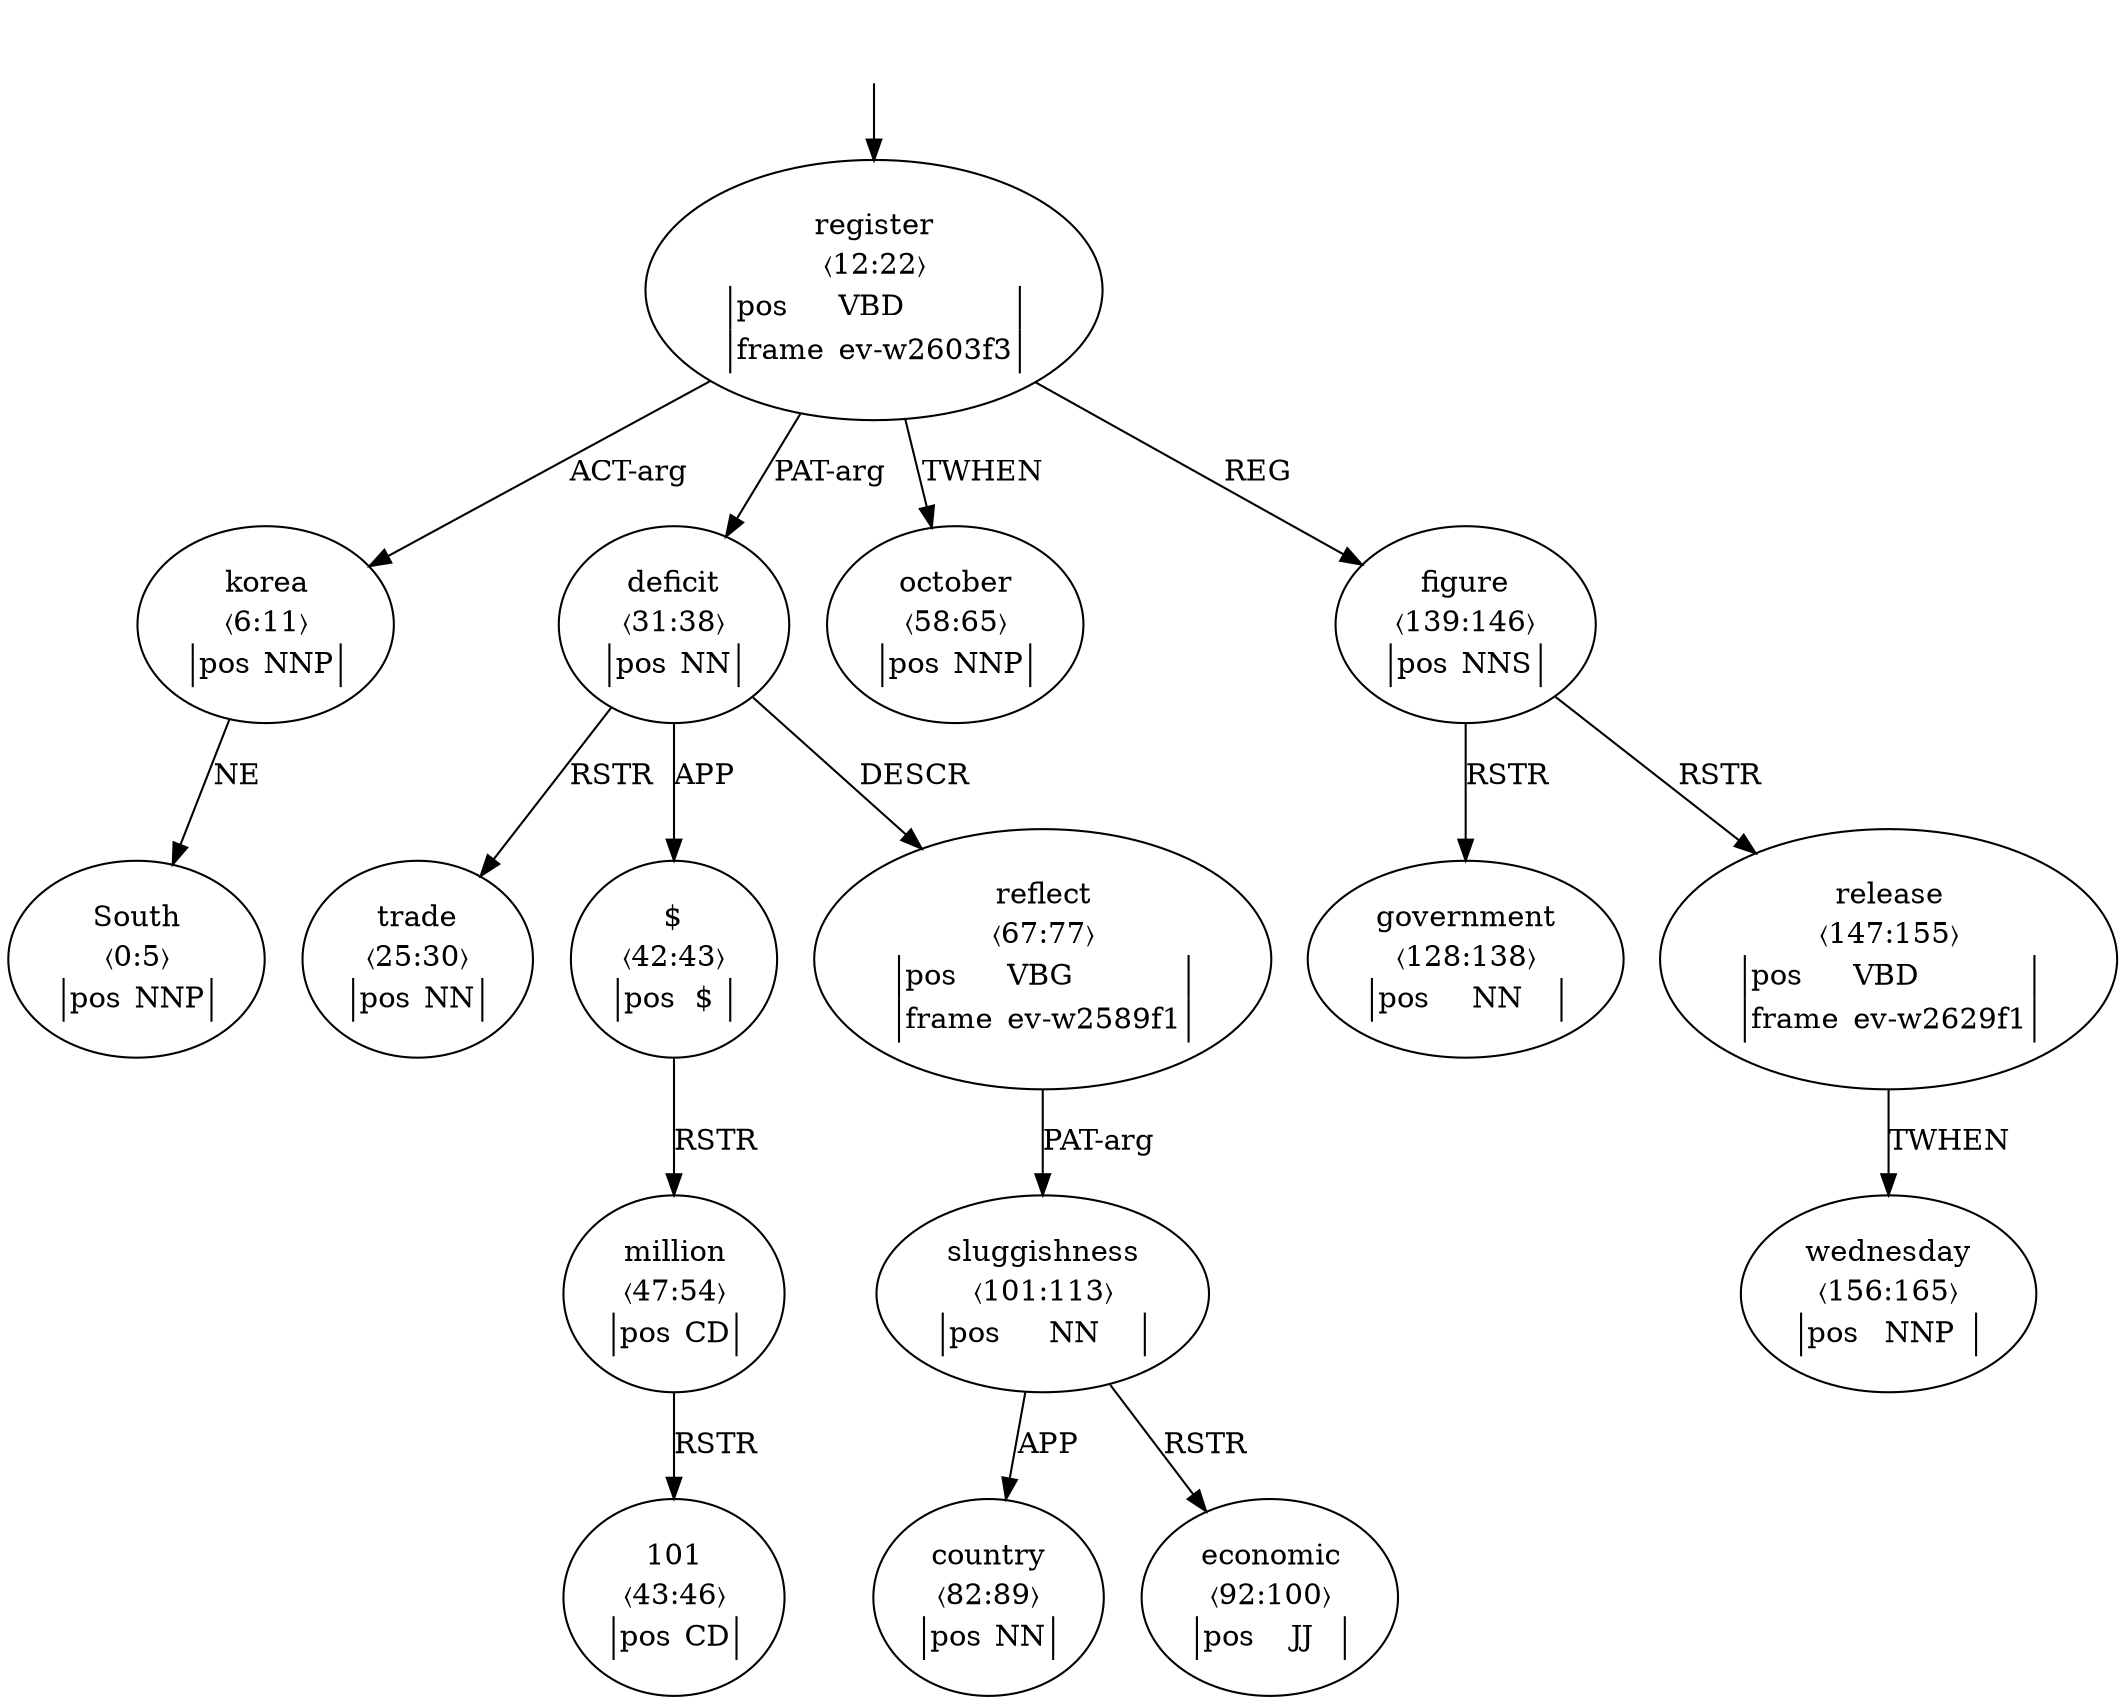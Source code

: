 digraph "20011001" {
  top [ style=invis ];
  top -> 2;
  0 [ label=<<table align="center" border="0" cellspacing="0"><tr><td colspan="2">South</td></tr><tr><td colspan="2">〈0:5〉</td></tr><tr><td sides="l" border="1" align="left">pos</td><td sides="r" border="1" align="left">NNP</td></tr></table>> ];
  1 [ label=<<table align="center" border="0" cellspacing="0"><tr><td colspan="2">korea</td></tr><tr><td colspan="2">〈6:11〉</td></tr><tr><td sides="l" border="1" align="left">pos</td><td sides="r" border="1" align="left">NNP</td></tr></table>> ];
  2 [ label=<<table align="center" border="0" cellspacing="0"><tr><td colspan="2">register</td></tr><tr><td colspan="2">〈12:22〉</td></tr><tr><td sides="l" border="1" align="left">pos</td><td sides="r" border="1" align="left">VBD</td></tr><tr><td sides="l" border="1" align="left">frame</td><td sides="r" border="1" align="left">ev-w2603f3</td></tr></table>> ];
  4 [ label=<<table align="center" border="0" cellspacing="0"><tr><td colspan="2">trade</td></tr><tr><td colspan="2">〈25:30〉</td></tr><tr><td sides="l" border="1" align="left">pos</td><td sides="r" border="1" align="left">NN</td></tr></table>> ];
  5 [ label=<<table align="center" border="0" cellspacing="0"><tr><td colspan="2">deficit</td></tr><tr><td colspan="2">〈31:38〉</td></tr><tr><td sides="l" border="1" align="left">pos</td><td sides="r" border="1" align="left">NN</td></tr></table>> ];
  7 [ label=<<table align="center" border="0" cellspacing="0"><tr><td colspan="2">$</td></tr><tr><td colspan="2">〈42:43〉</td></tr><tr><td sides="l" border="1" align="left">pos</td><td sides="r" border="1" align="left">$</td></tr></table>> ];
  8 [ label=<<table align="center" border="0" cellspacing="0"><tr><td colspan="2">101</td></tr><tr><td colspan="2">〈43:46〉</td></tr><tr><td sides="l" border="1" align="left">pos</td><td sides="r" border="1" align="left">CD</td></tr></table>> ];
  9 [ label=<<table align="center" border="0" cellspacing="0"><tr><td colspan="2">million</td></tr><tr><td colspan="2">〈47:54〉</td></tr><tr><td sides="l" border="1" align="left">pos</td><td sides="r" border="1" align="left">CD</td></tr></table>> ];
  11 [ label=<<table align="center" border="0" cellspacing="0"><tr><td colspan="2">october</td></tr><tr><td colspan="2">〈58:65〉</td></tr><tr><td sides="l" border="1" align="left">pos</td><td sides="r" border="1" align="left">NNP</td></tr></table>> ];
  13 [ label=<<table align="center" border="0" cellspacing="0"><tr><td colspan="2">reflect</td></tr><tr><td colspan="2">〈67:77〉</td></tr><tr><td sides="l" border="1" align="left">pos</td><td sides="r" border="1" align="left">VBG</td></tr><tr><td sides="l" border="1" align="left">frame</td><td sides="r" border="1" align="left">ev-w2589f1</td></tr></table>> ];
  15 [ label=<<table align="center" border="0" cellspacing="0"><tr><td colspan="2">country</td></tr><tr><td colspan="2">〈82:89〉</td></tr><tr><td sides="l" border="1" align="left">pos</td><td sides="r" border="1" align="left">NN</td></tr></table>> ];
  17 [ label=<<table align="center" border="0" cellspacing="0"><tr><td colspan="2">economic</td></tr><tr><td colspan="2">〈92:100〉</td></tr><tr><td sides="l" border="1" align="left">pos</td><td sides="r" border="1" align="left">JJ</td></tr></table>> ];
  18 [ label=<<table align="center" border="0" cellspacing="0"><tr><td colspan="2">sluggishness</td></tr><tr><td colspan="2">〈101:113〉</td></tr><tr><td sides="l" border="1" align="left">pos</td><td sides="r" border="1" align="left">NN</td></tr></table>> ];
  22 [ label=<<table align="center" border="0" cellspacing="0"><tr><td colspan="2">government</td></tr><tr><td colspan="2">〈128:138〉</td></tr><tr><td sides="l" border="1" align="left">pos</td><td sides="r" border="1" align="left">NN</td></tr></table>> ];
  23 [ label=<<table align="center" border="0" cellspacing="0"><tr><td colspan="2">figure</td></tr><tr><td colspan="2">〈139:146〉</td></tr><tr><td sides="l" border="1" align="left">pos</td><td sides="r" border="1" align="left">NNS</td></tr></table>> ];
  24 [ label=<<table align="center" border="0" cellspacing="0"><tr><td colspan="2">release</td></tr><tr><td colspan="2">〈147:155〉</td></tr><tr><td sides="l" border="1" align="left">pos</td><td sides="r" border="1" align="left">VBD</td></tr><tr><td sides="l" border="1" align="left">frame</td><td sides="r" border="1" align="left">ev-w2629f1</td></tr></table>> ];
  25 [ label=<<table align="center" border="0" cellspacing="0"><tr><td colspan="2">wednesday</td></tr><tr><td colspan="2">〈156:165〉</td></tr><tr><td sides="l" border="1" align="left">pos</td><td sides="r" border="1" align="left">NNP</td></tr></table>> ];
  18 -> 15 [ label="APP" ];
  5 -> 7 [ label="APP" ];
  18 -> 17 [ label="RSTR" ];
  24 -> 25 [ label="TWHEN" ];
  2 -> 23 [ label="REG" ];
  13 -> 18 [ label="PAT-arg" ];
  23 -> 24 [ label="RSTR" ];
  9 -> 8 [ label="RSTR" ];
  7 -> 9 [ label="RSTR" ];
  2 -> 1 [ label="ACT-arg" ];
  1 -> 0 [ label="NE" ];
  23 -> 22 [ label="RSTR" ];
  2 -> 11 [ label="TWHEN" ];
  2 -> 5 [ label="PAT-arg" ];
  5 -> 4 [ label="RSTR" ];
  5 -> 13 [ label="DESCR" ];
}

